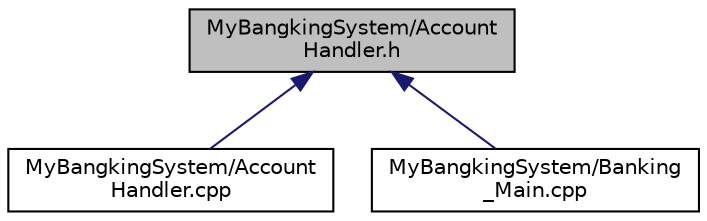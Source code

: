 digraph "MyBangkingSystem/AccountHandler.h"
{
 // LATEX_PDF_SIZE
  edge [fontname="Helvetica",fontsize="10",labelfontname="Helvetica",labelfontsize="10"];
  node [fontname="Helvetica",fontsize="10",shape=record];
  Node1 [label="MyBangkingSystem/Account\lHandler.h",height=0.2,width=0.4,color="black", fillcolor="grey75", style="filled", fontcolor="black",tooltip=" "];
  Node1 -> Node2 [dir="back",color="midnightblue",fontsize="10",style="solid"];
  Node2 [label="MyBangkingSystem/Account\lHandler.cpp",height=0.2,width=0.4,color="black", fillcolor="white", style="filled",URL="$_account_handler_8cpp.html",tooltip=" "];
  Node1 -> Node3 [dir="back",color="midnightblue",fontsize="10",style="solid"];
  Node3 [label="MyBangkingSystem/Banking\l_Main.cpp",height=0.2,width=0.4,color="black", fillcolor="white", style="filled",URL="$_banking___main_8cpp.html",tooltip=" "];
}
